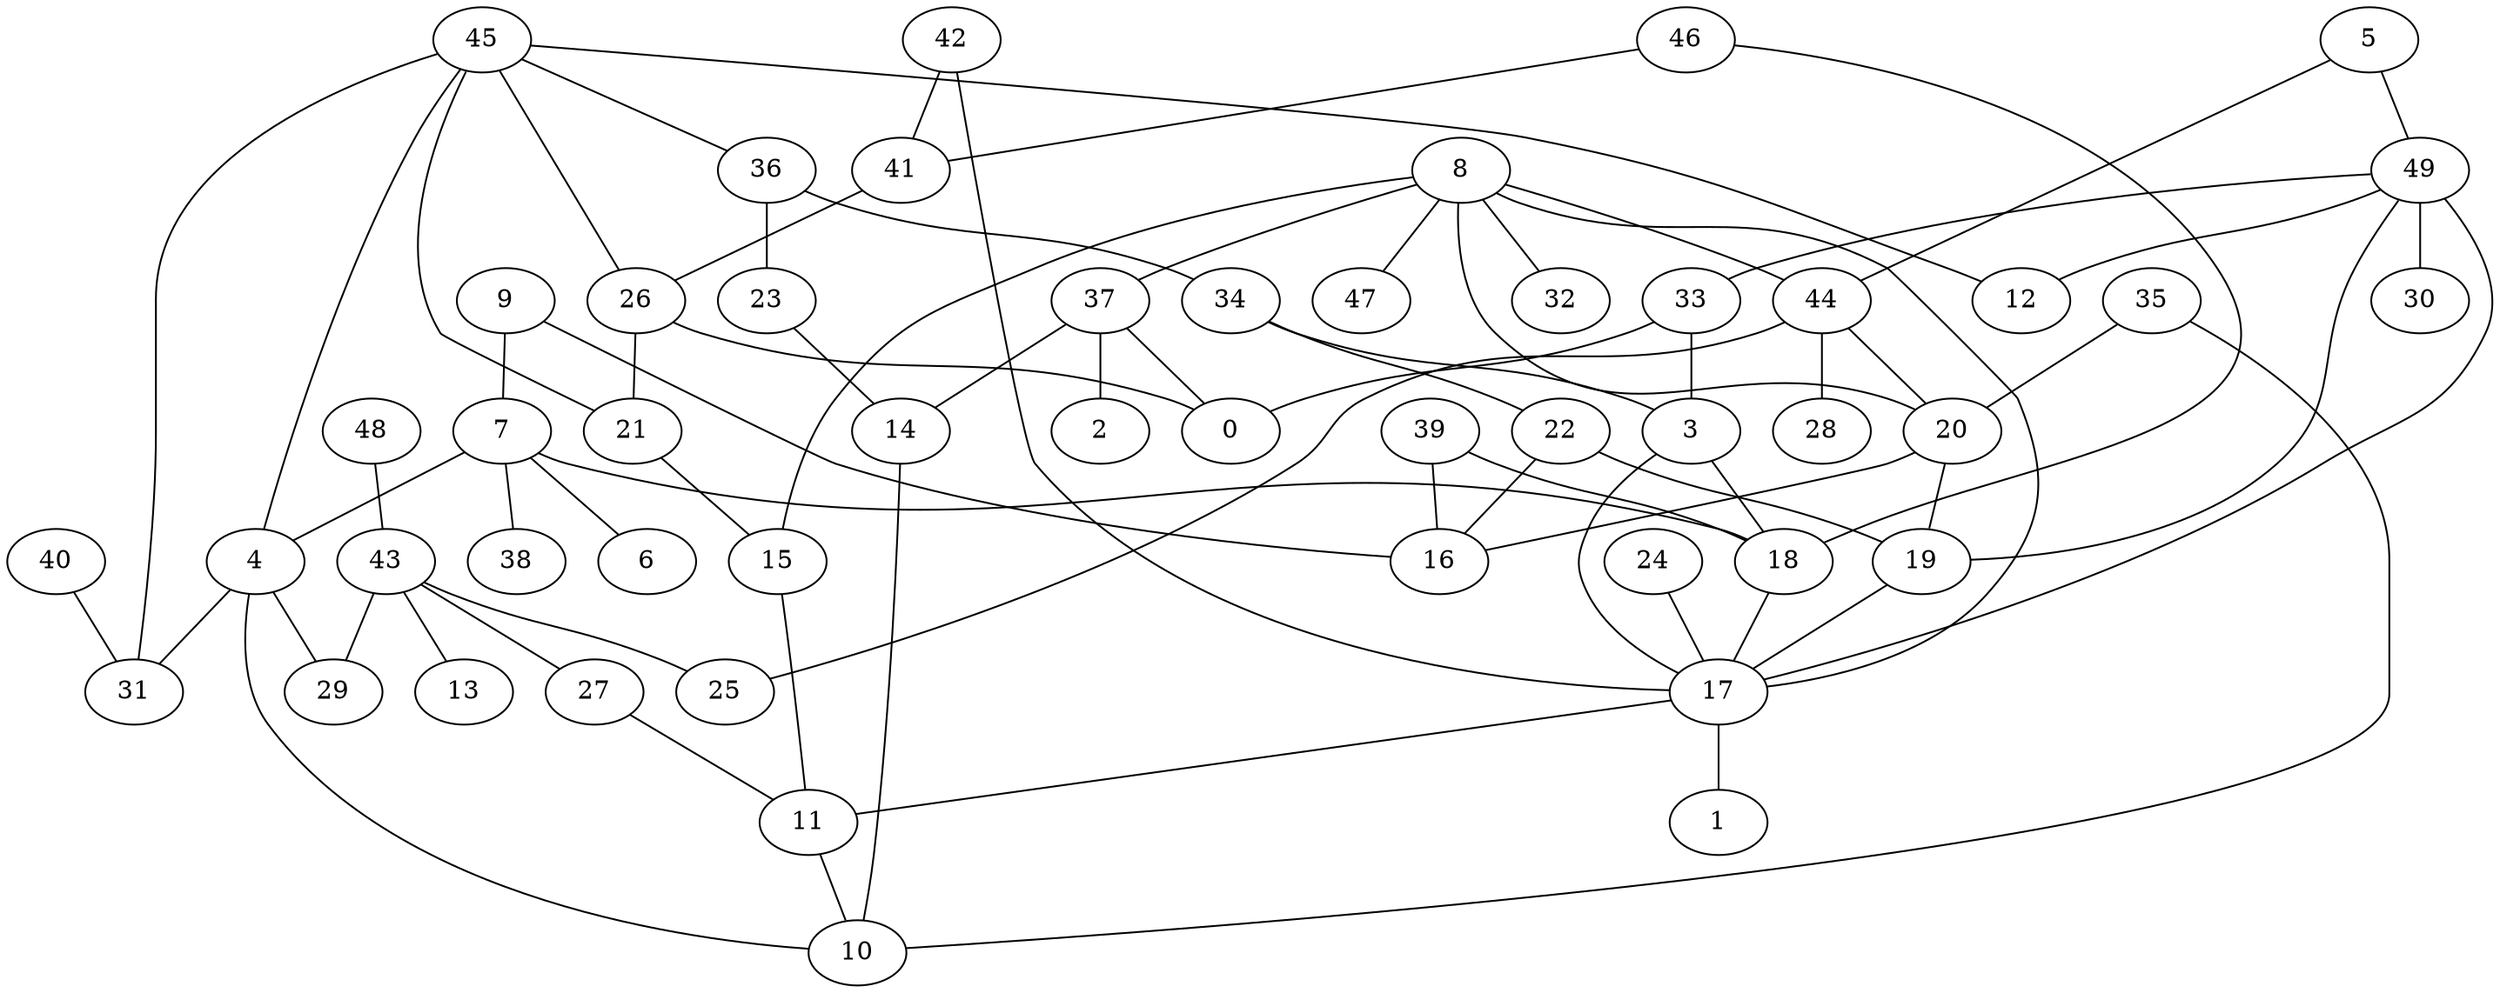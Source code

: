digraph GG_graph {

subgraph G_graph {
edge [color = black]
"19" -> "17" [dir = none]
"22" -> "16" [dir = none]
"48" -> "43" [dir = none]
"7" -> "38" [dir = none]
"7" -> "6" [dir = none]
"7" -> "4" [dir = none]
"46" -> "41" [dir = none]
"46" -> "18" [dir = none]
"20" -> "16" [dir = none]
"23" -> "14" [dir = none]
"21" -> "15" [dir = none]
"4" -> "31" [dir = none]
"43" -> "29" [dir = none]
"43" -> "25" [dir = none]
"43" -> "13" [dir = none]
"43" -> "27" [dir = none]
"35" -> "20" [dir = none]
"27" -> "11" [dir = none]
"49" -> "30" [dir = none]
"49" -> "33" [dir = none]
"49" -> "17" [dir = none]
"42" -> "17" [dir = none]
"37" -> "2" [dir = none]
"37" -> "14" [dir = none]
"34" -> "3" [dir = none]
"14" -> "10" [dir = none]
"8" -> "47" [dir = none]
"8" -> "32" [dir = none]
"8" -> "37" [dir = none]
"8" -> "20" [dir = none]
"8" -> "17" [dir = none]
"8" -> "15" [dir = none]
"39" -> "18" [dir = none]
"18" -> "17" [dir = none]
"17" -> "1" [dir = none]
"17" -> "11" [dir = none]
"40" -> "31" [dir = none]
"5" -> "44" [dir = none]
"5" -> "49" [dir = none]
"45" -> "12" [dir = none]
"45" -> "4" [dir = none]
"45" -> "26" [dir = none]
"45" -> "36" [dir = none]
"45" -> "21" [dir = none]
"3" -> "17" [dir = none]
"33" -> "0" [dir = none]
"24" -> "17" [dir = none]
"9" -> "7" [dir = none]
"44" -> "28" [dir = none]
"3" -> "18" [dir = none]
"4" -> "29" [dir = none]
"36" -> "23" [dir = none]
"11" -> "10" [dir = none]
"4" -> "10" [dir = none]
"8" -> "44" [dir = none]
"26" -> "0" [dir = none]
"7" -> "18" [dir = none]
"20" -> "19" [dir = none]
"37" -> "0" [dir = none]
"39" -> "16" [dir = none]
"44" -> "20" [dir = none]
"26" -> "21" [dir = none]
"44" -> "25" [dir = none]
"49" -> "12" [dir = none]
"33" -> "3" [dir = none]
"41" -> "26" [dir = none]
"49" -> "19" [dir = none]
"15" -> "11" [dir = none]
"9" -> "16" [dir = none]
"36" -> "34" [dir = none]
"42" -> "41" [dir = none]
"22" -> "19" [dir = none]
"34" -> "22" [dir = none]
"35" -> "10" [dir = none]
"45" -> "31" [dir = none]
}

}
